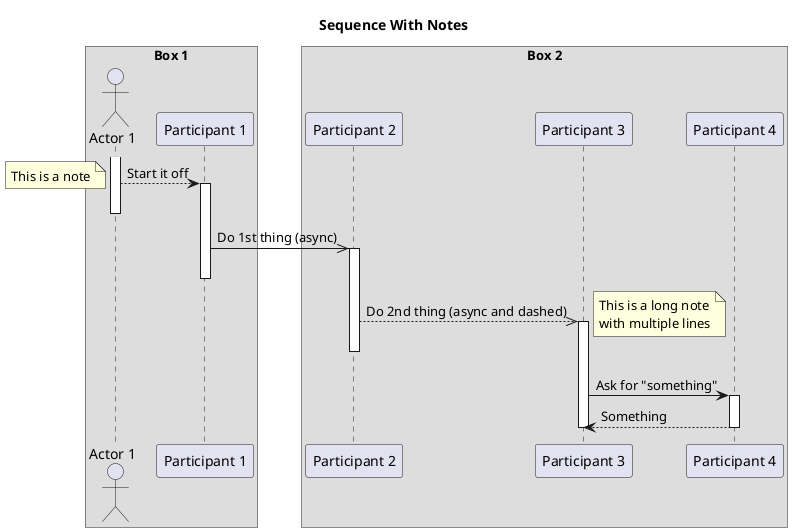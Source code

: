 @startuml SequenceDiagramWithNotes

title Sequence With Notes

box Box 1
    actor "Actor 1" as actor_1
    participant "Participant 1" as participant_1
end box

box Box 2
    participant "Participant 2" as participant_2
    participant "Participant 3" as participant_3
    participant "Participant 4" as participant_4
end box

activate actor_1
actor_1 --> participant_1 ++ : Start it off
note left : This is a note

deactivate actor_1
participant_1 ->> participant_2 ++ : Do 1st thing (async)
deactivate participant_1
participant_2 -->> participant_3 ++ : Do 2nd thing (async and dashed)
note right
  This is a long note
  with multiple lines
end note

deactivate participant_2
participant_3 -> participant_4 ++ : Ask for "something"
return Something
deactivate participant_3

' NOTES:
' - activate vs ++
' - deactivate
' - return

@enduml
